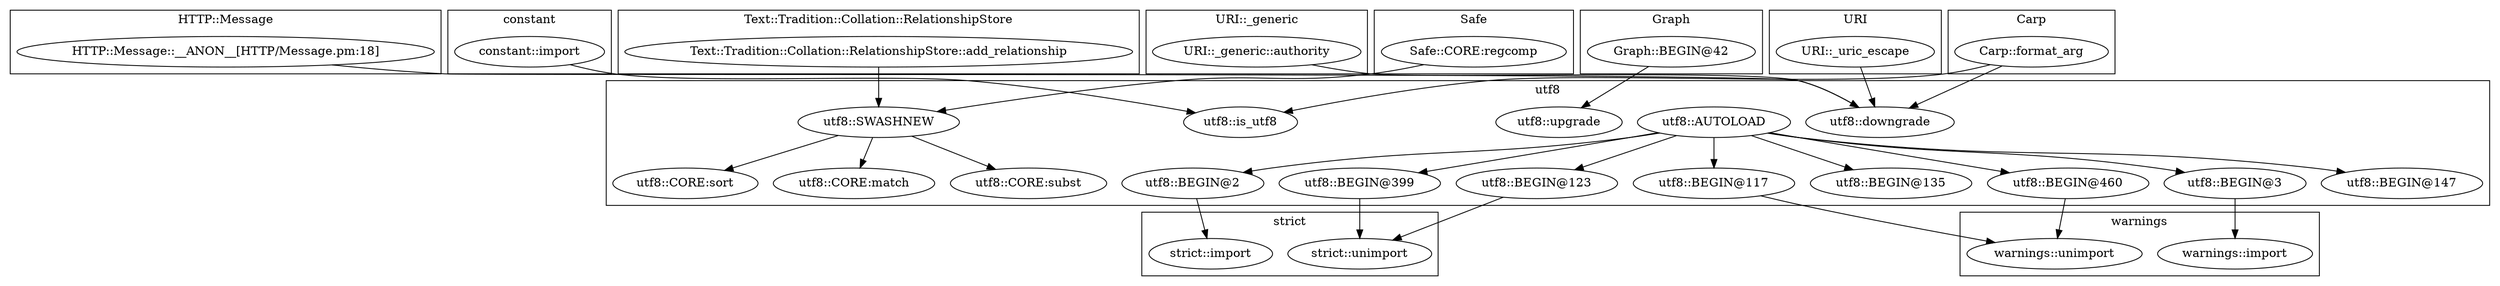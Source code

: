 digraph {
graph [overlap=false]
subgraph cluster_HTTP_Message {
	label="HTTP::Message";
	"HTTP::Message::__ANON__[HTTP/Message.pm:18]";
}
subgraph cluster_constant {
	label="constant";
	"constant::import";
}
subgraph cluster_utf8 {
	label="utf8";
	"utf8::BEGIN@147";
	"utf8::is_utf8";
	"utf8::AUTOLOAD";
	"utf8::BEGIN@2";
	"utf8::SWASHNEW";
	"utf8::BEGIN@399";
	"utf8::downgrade";
	"utf8::BEGIN@123";
	"utf8::BEGIN@117";
	"utf8::BEGIN@135";
	"utf8::CORE:sort";
	"utf8::CORE:match";
	"utf8::BEGIN@460";
	"utf8::BEGIN@3";
	"utf8::upgrade";
	"utf8::CORE:subst";
}
subgraph cluster_Text_Tradition_Collation_RelationshipStore {
	label="Text::Tradition::Collation::RelationshipStore";
	"Text::Tradition::Collation::RelationshipStore::add_relationship";
}
subgraph cluster_warnings {
	label="warnings";
	"warnings::unimport";
	"warnings::import";
}
subgraph cluster_URI__generic {
	label="URI::_generic";
	"URI::_generic::authority";
}
subgraph cluster_Safe {
	label="Safe";
	"Safe::CORE:regcomp";
}
subgraph cluster_Graph {
	label="Graph";
	"Graph::BEGIN@42";
}
subgraph cluster_URI {
	label="URI";
	"URI::_uric_escape";
}
subgraph cluster_Carp {
	label="Carp";
	"Carp::format_arg";
}
subgraph cluster_strict {
	label="strict";
	"strict::unimport";
	"strict::import";
}
"utf8::SWASHNEW" -> "utf8::CORE:sort";
"utf8::AUTOLOAD" -> "utf8::BEGIN@3";
"utf8::AUTOLOAD" -> "utf8::BEGIN@460";
"utf8::SWASHNEW" -> "utf8::CORE:match";
"utf8::AUTOLOAD" -> "utf8::BEGIN@135";
"utf8::BEGIN@2" -> "strict::import";
"Graph::BEGIN@42" -> "utf8::upgrade";
"utf8::SWASHNEW" -> "utf8::CORE:subst";
"Safe::CORE:regcomp" -> "utf8::SWASHNEW";
"Text::Tradition::Collation::RelationshipStore::add_relationship" -> "utf8::SWASHNEW";
"utf8::BEGIN@123" -> "strict::unimport";
"utf8::BEGIN@399" -> "strict::unimport";
"utf8::BEGIN@3" -> "warnings::import";
"utf8::AUTOLOAD" -> "utf8::BEGIN@2";
"utf8::AUTOLOAD" -> "utf8::BEGIN@123";
"utf8::BEGIN@460" -> "warnings::unimport";
"utf8::BEGIN@117" -> "warnings::unimport";
"utf8::AUTOLOAD" -> "utf8::BEGIN@117";
"URI::_uric_escape" -> "utf8::downgrade";
"Carp::format_arg" -> "utf8::downgrade";
"URI::_generic::authority" -> "utf8::downgrade";
"HTTP::Message::__ANON__[HTTP/Message.pm:18]" -> "utf8::downgrade";
"utf8::AUTOLOAD" -> "utf8::BEGIN@399";
"constant::import" -> "utf8::is_utf8";
"Carp::format_arg" -> "utf8::is_utf8";
"utf8::AUTOLOAD" -> "utf8::BEGIN@147";
}
